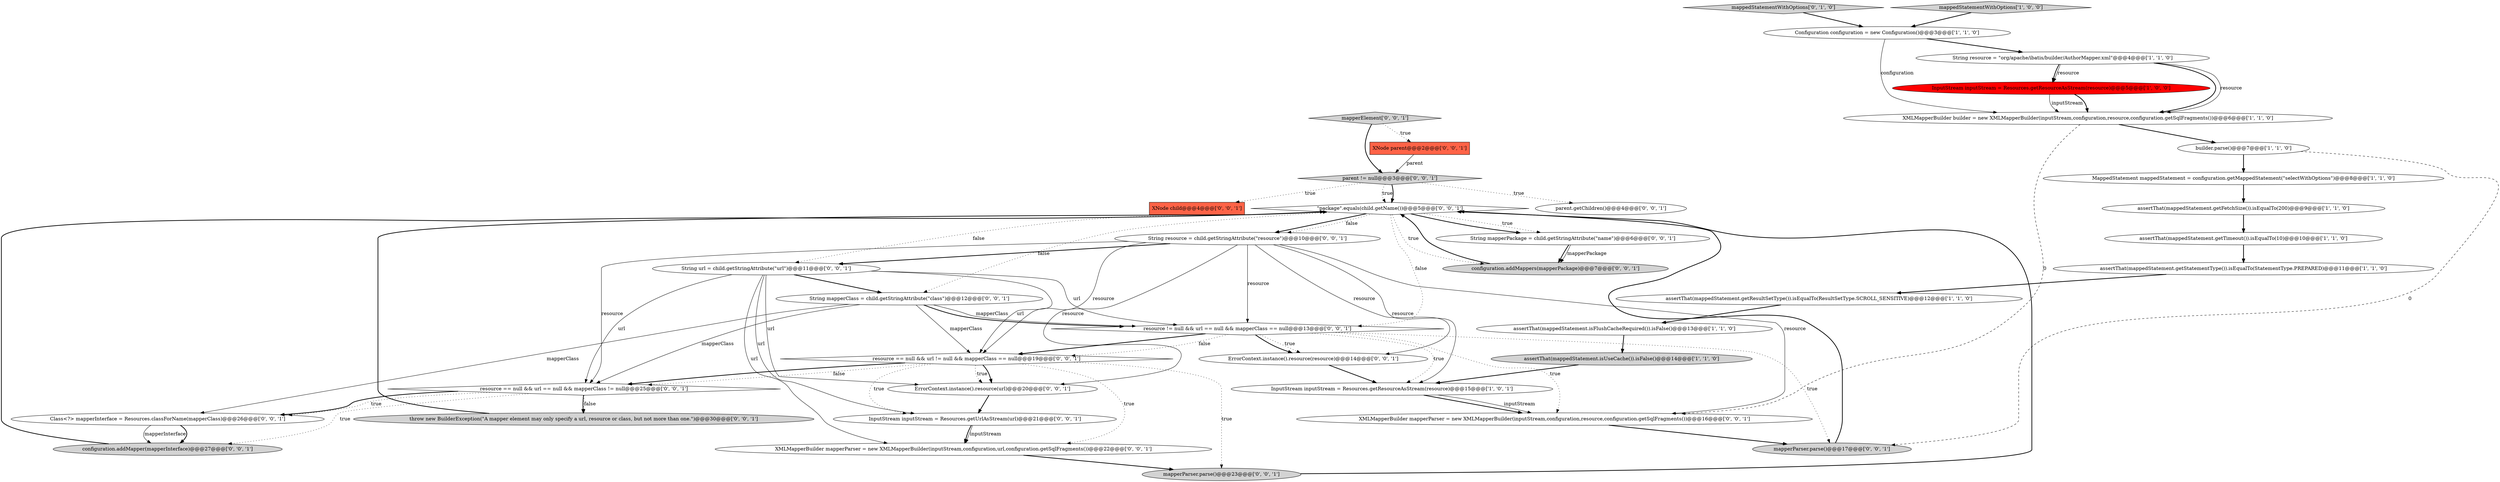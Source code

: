 digraph {
18 [style = filled, label = "\"package\".equals(child.getName())@@@5@@@['0', '0', '1']", fillcolor = white, shape = diamond image = "AAA0AAABBB3BBB"];
30 [style = filled, label = "XNode child@@@4@@@['0', '0', '1']", fillcolor = tomato, shape = box image = "AAA0AAABBB3BBB"];
9 [style = filled, label = "assertThat(mappedStatement.getFetchSize()).isEqualTo(200)@@@9@@@['1', '1', '0']", fillcolor = white, shape = ellipse image = "AAA0AAABBB1BBB"];
4 [style = filled, label = "Configuration configuration = new Configuration()@@@3@@@['1', '1', '0']", fillcolor = white, shape = ellipse image = "AAA0AAABBB1BBB"];
34 [style = filled, label = "XMLMapperBuilder mapperParser = new XMLMapperBuilder(inputStream,configuration,resource,configuration.getSqlFragments())@@@16@@@['0', '0', '1']", fillcolor = white, shape = ellipse image = "AAA0AAABBB3BBB"];
38 [style = filled, label = "String url = child.getStringAttribute(\"url\")@@@11@@@['0', '0', '1']", fillcolor = white, shape = ellipse image = "AAA0AAABBB3BBB"];
17 [style = filled, label = "parent.getChildren()@@@4@@@['0', '0', '1']", fillcolor = white, shape = ellipse image = "AAA0AAABBB3BBB"];
28 [style = filled, label = "resource == null && url == null && mapperClass != null@@@25@@@['0', '0', '1']", fillcolor = white, shape = diamond image = "AAA0AAABBB3BBB"];
31 [style = filled, label = "mapperParser.parse()@@@23@@@['0', '0', '1']", fillcolor = lightgray, shape = ellipse image = "AAA0AAABBB3BBB"];
1 [style = filled, label = "assertThat(mappedStatement.isUseCache()).isFalse()@@@14@@@['1', '1', '0']", fillcolor = lightgray, shape = ellipse image = "AAA0AAABBB1BBB"];
32 [style = filled, label = "ErrorContext.instance().resource(url)@@@20@@@['0', '0', '1']", fillcolor = white, shape = ellipse image = "AAA0AAABBB3BBB"];
14 [style = filled, label = "mappedStatementWithOptions['0', '1', '0']", fillcolor = lightgray, shape = diamond image = "AAA0AAABBB2BBB"];
16 [style = filled, label = "parent != null@@@3@@@['0', '0', '1']", fillcolor = lightgray, shape = diamond image = "AAA0AAABBB3BBB"];
21 [style = filled, label = "configuration.addMappers(mapperPackage)@@@7@@@['0', '0', '1']", fillcolor = lightgray, shape = ellipse image = "AAA0AAABBB3BBB"];
29 [style = filled, label = "throw new BuilderException(\"A mapper element may only specify a url, resource or class, but not more than one.\")@@@30@@@['0', '0', '1']", fillcolor = lightgray, shape = ellipse image = "AAA0AAABBB3BBB"];
0 [style = filled, label = "InputStream inputStream = Resources.getResourceAsStream(resource)@@@15@@@['1', '0', '1']", fillcolor = white, shape = ellipse image = "AAA0AAABBB1BBB"];
24 [style = filled, label = "mapperElement['0', '0', '1']", fillcolor = lightgray, shape = diamond image = "AAA0AAABBB3BBB"];
19 [style = filled, label = "String resource = child.getStringAttribute(\"resource\")@@@10@@@['0', '0', '1']", fillcolor = white, shape = ellipse image = "AAA0AAABBB3BBB"];
10 [style = filled, label = "MappedStatement mappedStatement = configuration.getMappedStatement(\"selectWithOptions\")@@@8@@@['1', '1', '0']", fillcolor = white, shape = ellipse image = "AAA0AAABBB1BBB"];
23 [style = filled, label = "configuration.addMapper(mapperInterface)@@@27@@@['0', '0', '1']", fillcolor = lightgray, shape = ellipse image = "AAA0AAABBB3BBB"];
7 [style = filled, label = "builder.parse()@@@7@@@['1', '1', '0']", fillcolor = white, shape = ellipse image = "AAA0AAABBB1BBB"];
25 [style = filled, label = "mapperParser.parse()@@@17@@@['0', '0', '1']", fillcolor = lightgray, shape = ellipse image = "AAA0AAABBB3BBB"];
27 [style = filled, label = "XNode parent@@@2@@@['0', '0', '1']", fillcolor = tomato, shape = box image = "AAA0AAABBB3BBB"];
35 [style = filled, label = "String mapperPackage = child.getStringAttribute(\"name\")@@@6@@@['0', '0', '1']", fillcolor = white, shape = ellipse image = "AAA0AAABBB3BBB"];
8 [style = filled, label = "InputStream inputStream = Resources.getResourceAsStream(resource)@@@5@@@['1', '0', '0']", fillcolor = red, shape = ellipse image = "AAA1AAABBB1BBB"];
5 [style = filled, label = "XMLMapperBuilder builder = new XMLMapperBuilder(inputStream,configuration,resource,configuration.getSqlFragments())@@@6@@@['1', '1', '0']", fillcolor = white, shape = ellipse image = "AAA0AAABBB1BBB"];
36 [style = filled, label = "resource != null && url == null && mapperClass == null@@@13@@@['0', '0', '1']", fillcolor = white, shape = diamond image = "AAA0AAABBB3BBB"];
37 [style = filled, label = "XMLMapperBuilder mapperParser = new XMLMapperBuilder(inputStream,configuration,url,configuration.getSqlFragments())@@@22@@@['0', '0', '1']", fillcolor = white, shape = ellipse image = "AAA0AAABBB3BBB"];
3 [style = filled, label = "assertThat(mappedStatement.isFlushCacheRequired()).isFalse()@@@13@@@['1', '1', '0']", fillcolor = white, shape = ellipse image = "AAA0AAABBB1BBB"];
2 [style = filled, label = "mappedStatementWithOptions['1', '0', '0']", fillcolor = lightgray, shape = diamond image = "AAA0AAABBB1BBB"];
20 [style = filled, label = "InputStream inputStream = Resources.getUrlAsStream(url)@@@21@@@['0', '0', '1']", fillcolor = white, shape = ellipse image = "AAA0AAABBB3BBB"];
33 [style = filled, label = "String mapperClass = child.getStringAttribute(\"class\")@@@12@@@['0', '0', '1']", fillcolor = white, shape = ellipse image = "AAA0AAABBB3BBB"];
6 [style = filled, label = "assertThat(mappedStatement.getStatementType()).isEqualTo(StatementType.PREPARED)@@@11@@@['1', '1', '0']", fillcolor = white, shape = ellipse image = "AAA0AAABBB1BBB"];
11 [style = filled, label = "assertThat(mappedStatement.getTimeout()).isEqualTo(10)@@@10@@@['1', '1', '0']", fillcolor = white, shape = ellipse image = "AAA0AAABBB1BBB"];
26 [style = filled, label = "Class<?> mapperInterface = Resources.classForName(mapperClass)@@@26@@@['0', '0', '1']", fillcolor = white, shape = ellipse image = "AAA0AAABBB3BBB"];
12 [style = filled, label = "String resource = \"org/apache/ibatis/builder/AuthorMapper.xml\"@@@4@@@['1', '1', '0']", fillcolor = white, shape = ellipse image = "AAA0AAABBB1BBB"];
22 [style = filled, label = "ErrorContext.instance().resource(resource)@@@14@@@['0', '0', '1']", fillcolor = white, shape = ellipse image = "AAA0AAABBB3BBB"];
15 [style = filled, label = "resource == null && url != null && mapperClass == null@@@19@@@['0', '0', '1']", fillcolor = white, shape = diamond image = "AAA0AAABBB3BBB"];
13 [style = filled, label = "assertThat(mappedStatement.getResultSetType()).isEqualTo(ResultSetType.SCROLL_SENSITIVE)@@@12@@@['1', '1', '0']", fillcolor = white, shape = ellipse image = "AAA0AAABBB1BBB"];
18->35 [style = dotted, label="true"];
9->11 [style = bold, label=""];
12->5 [style = bold, label=""];
15->31 [style = dotted, label="true"];
16->17 [style = dotted, label="true"];
19->15 [style = solid, label="resource"];
15->20 [style = dotted, label="true"];
24->27 [style = dotted, label="true"];
20->37 [style = solid, label="inputStream"];
21->18 [style = bold, label=""];
29->18 [style = bold, label=""];
22->0 [style = bold, label=""];
37->31 [style = bold, label=""];
20->37 [style = bold, label=""];
7->25 [style = dashed, label="0"];
18->35 [style = bold, label=""];
32->20 [style = bold, label=""];
36->0 [style = dotted, label="true"];
38->28 [style = solid, label="url"];
38->37 [style = solid, label="url"];
28->29 [style = dotted, label="false"];
38->32 [style = solid, label="url"];
8->5 [style = solid, label="inputStream"];
18->19 [style = bold, label=""];
18->36 [style = dotted, label="false"];
1->0 [style = bold, label=""];
2->4 [style = bold, label=""];
35->21 [style = bold, label=""];
5->34 [style = dashed, label="0"];
38->36 [style = solid, label="url"];
0->34 [style = bold, label=""];
15->28 [style = dotted, label="false"];
33->36 [style = bold, label=""];
35->21 [style = solid, label="mapperPackage"];
18->19 [style = dotted, label="false"];
28->23 [style = dotted, label="true"];
5->7 [style = bold, label=""];
38->33 [style = bold, label=""];
19->38 [style = bold, label=""];
38->15 [style = solid, label="url"];
14->4 [style = bold, label=""];
27->16 [style = solid, label="parent"];
19->22 [style = solid, label="resource"];
16->18 [style = dotted, label="true"];
28->29 [style = bold, label=""];
16->18 [style = bold, label=""];
3->1 [style = bold, label=""];
36->22 [style = dotted, label="true"];
19->34 [style = solid, label="resource"];
25->18 [style = bold, label=""];
18->21 [style = dotted, label="true"];
28->26 [style = bold, label=""];
19->28 [style = solid, label="resource"];
19->32 [style = solid, label="resource"];
15->32 [style = dotted, label="true"];
38->20 [style = solid, label="url"];
15->28 [style = bold, label=""];
12->8 [style = bold, label=""];
6->13 [style = bold, label=""];
4->12 [style = bold, label=""];
4->5 [style = solid, label="configuration"];
15->37 [style = dotted, label="true"];
33->15 [style = solid, label="mapperClass"];
10->9 [style = bold, label=""];
33->26 [style = solid, label="mapperClass"];
18->33 [style = dotted, label="false"];
26->23 [style = solid, label="mapperInterface"];
36->15 [style = dotted, label="false"];
23->18 [style = bold, label=""];
34->25 [style = bold, label=""];
7->10 [style = bold, label=""];
16->30 [style = dotted, label="true"];
11->6 [style = bold, label=""];
36->15 [style = bold, label=""];
31->18 [style = bold, label=""];
12->5 [style = solid, label="resource"];
19->0 [style = solid, label="resource"];
33->36 [style = solid, label="mapperClass"];
24->16 [style = bold, label=""];
8->5 [style = bold, label=""];
13->3 [style = bold, label=""];
33->28 [style = solid, label="mapperClass"];
19->36 [style = solid, label="resource"];
28->26 [style = dotted, label="true"];
26->23 [style = bold, label=""];
12->8 [style = solid, label="resource"];
18->38 [style = dotted, label="false"];
15->32 [style = bold, label=""];
0->34 [style = solid, label="inputStream"];
36->34 [style = dotted, label="true"];
36->25 [style = dotted, label="true"];
36->22 [style = bold, label=""];
}
